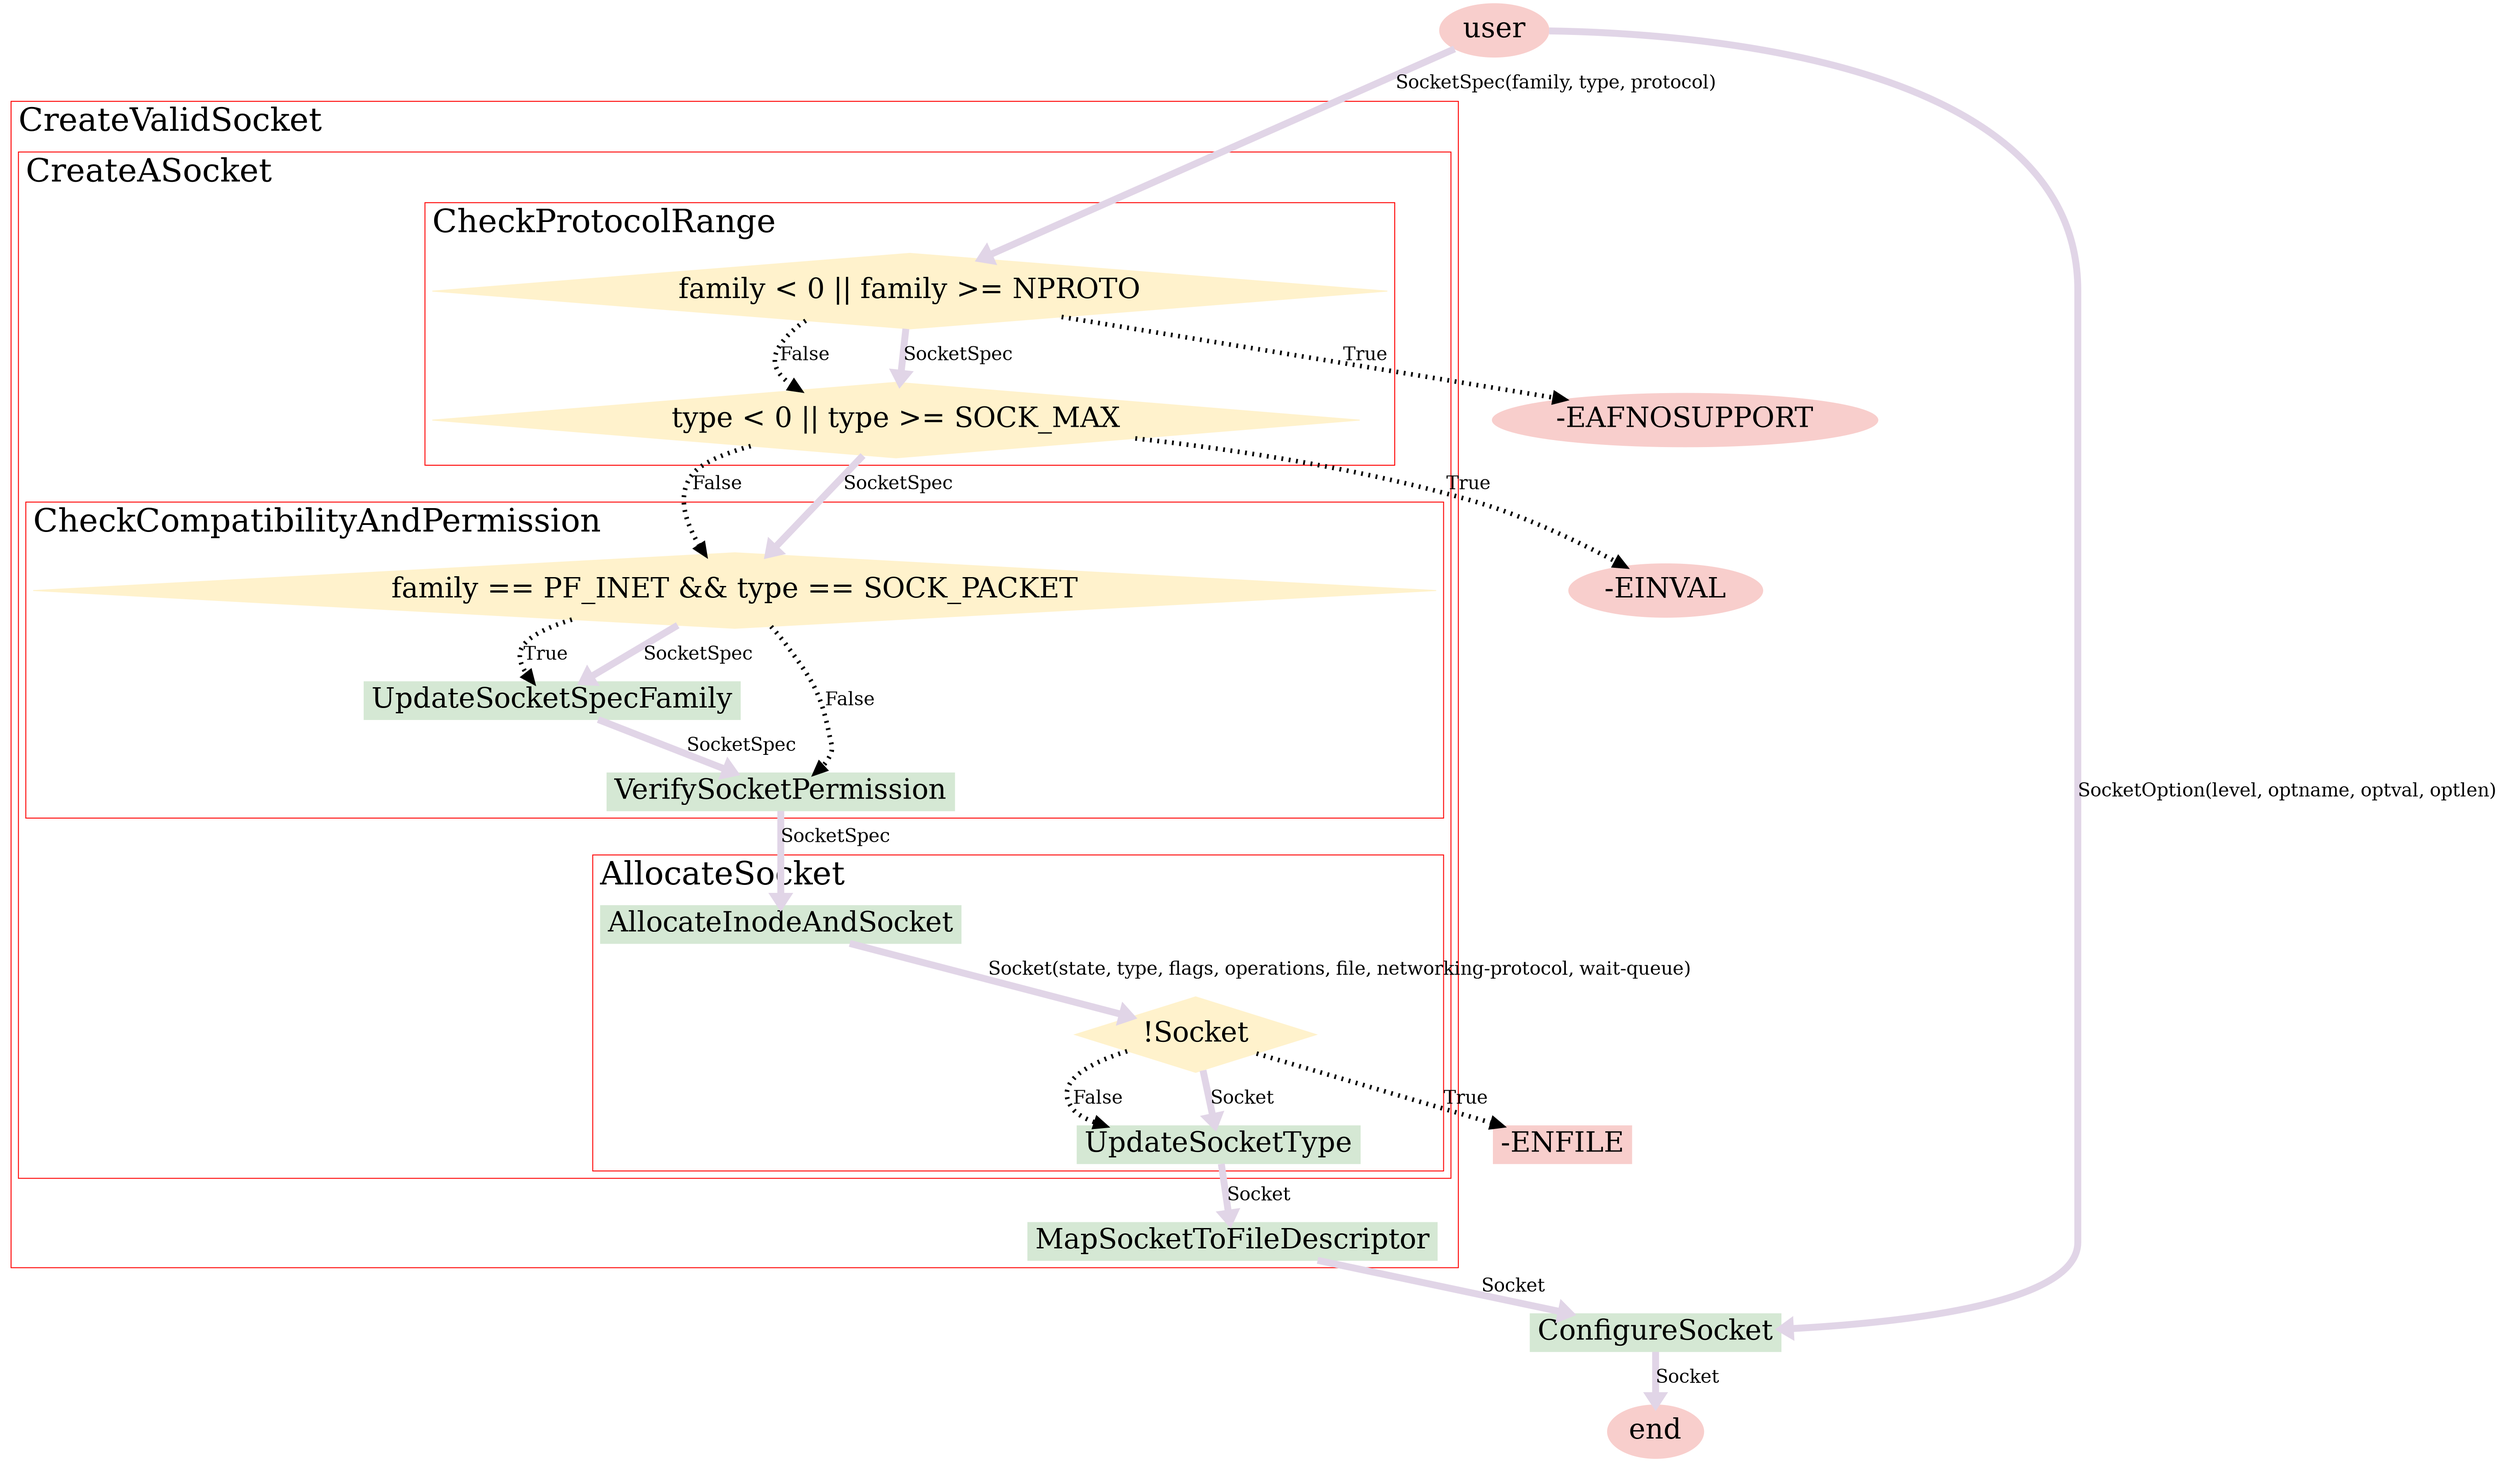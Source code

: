 digraph G {
   node [style=filled,  color="#D5E8D4", fontsize=30, shape=box];
   #edge [penwidth = 10, arrowsize=0.1, fontsize=20, color="#C2DFFF"];
   edge [penwidth = 7.5, fontsize=20, color="#E1D5E7"];
   compound=true;
   fontsize=35;
   labeljust=l;
   color="red";
   nodesep=2;
   rankdir="TD";

 #CreateSocket
  subgraph cluster_0 {
    #style=filled;
    #color=lightgrey;
    label = "CreateValidSocket";
    
    #point0 [shape="point",width=0.5];
    #CreateTheSocket    
    subgraph cluster_0_1 {
         #color=blue;
         label = "CreateASocket";
        
        #CheckProtocolRange
        subgraph cluster_0_2 {
            #color=lightgrey;
            label="CheckProtocolRange";
           
            
            decision0 [label="family < 0 || family >= NPROTO", shape=diamond, color="#FFF2CC"]
            decision1 [label="type < 0 || type >= SOCK_MAX", shape=diamond, color="#FFF2CC"]
            
            decision0 -> decision1 [label="False", style=dotted, penwidth = 5, color=black, arrowsize=1];
            
            
            #point0 -> decision0 [label="[SocketSpec"];
            decision0 -> decision1 [label="SocketSpec"];
        }
        #end CheckProtocolRange
        
        # CheckCompatibilityAndPermission
        subgraph cluster_0_3 {
          label="CheckCompatibilityAndPermission";
          
            decision2 [label="family == PF_INET && type == SOCK_PACKET", shape=diamond, color="#FFF2CC"];
            a3 [label="UpdateSocketSpecFamily"];
            a4 [label="VerifySocketPermission"];
            decision2 [label="family == PF_INET && type == SOCK_PACKET", shape=diamond, color="#FFF2CC"];
            
            
            decision2 -> a3 [label="True", style=dotted, penwidth = 5, color=black, arrowsize=1];
            decision2 -> a4 [label="False", style=dotted, penwidth = 5, color=black, arrowsize=1];
            
            decision2 -> a3 [label="SocketSpec"];
            a3 -> a4 [label="SocketSpec"];
           
        }
        # end CheckCompatibilityAndPermission
        
        decision1 -> decision2 [label="False", style=dotted, penwidth = 5, color=black, arrowsize=1];
        decision1 -> decision2 [label="SocketSpec"];
        
        subgraph cluster_0_4 {
            label="AllocateSocket";
            a5 [label="AllocateInodeAndSocket"];
            a6 [label="UpdateSocketType"];
            
            decision3 [label="!Socket", shape=diamond, color="#FFF2CC"];
            
            a5 -> decision3  [label="Socket(state, type, flags, operations, file, networking-protocol, wait-queue)"];
            decision3 -> a6 [label="False", style=dotted, penwidth = 5, color=black, arrowsize=1];
            
       }
       
      #a7 [label="ConfigureSocketProtocolFamilyModule"];
 
    }#end CreateTheSocket
    
    #MapSocketToFileDescriptor
    a8 [label="MapSocketToFileDescriptor"];
    
    a4 -> a5 [label="SocketSpec"];
  
    decision3 -> a6 [label="Socket"];
    a6 -> a8 [label="Socket"];
    #a7 -> a8 [label="SocketSpec"];
    
  }
 #end CreateSocket
 
  
  

  user -> decision0 [label="SocketSpec(family, type, protocol)"];
 
  #point0 -> a6 [label="[data1] non-empty : SocketSpec"];

  a8->ConfigureSocket [label="Socket"];
  user -> ConfigureSocket [label="SocketOption(level, optname, optval, optlen)"];
  ConfigureSocket -> end [label="Socket"];
 
 

  user [shape ="ellipse", style= filled, color="#F8CECC"];
  end [shape ="ellipse", style= filled, color="#F8CECC"];
  exit1 [shape ="ellipse", style= filled, color="#F8CECC",label="-EAFNOSUPPORT"];
  exit2 [shape ="ellipse", style= filled, color="#F8CECC",label="-EINVAL"];
  exit3 [style= filled, color="#F8CECC",label="-ENFILE"];
  
  
  decision0 -> exit1 [label="True", style=dotted, penwidth = 5, color=black, arrowsize=1];
  decision1 -> exit2 [label="True", style=dotted, penwidth = 5, color=black, arrowsize=1];
  decision3 -> exit3 [label="True", style=dotted, penwidth = 5, color=black, arrowsize=1];

  

}